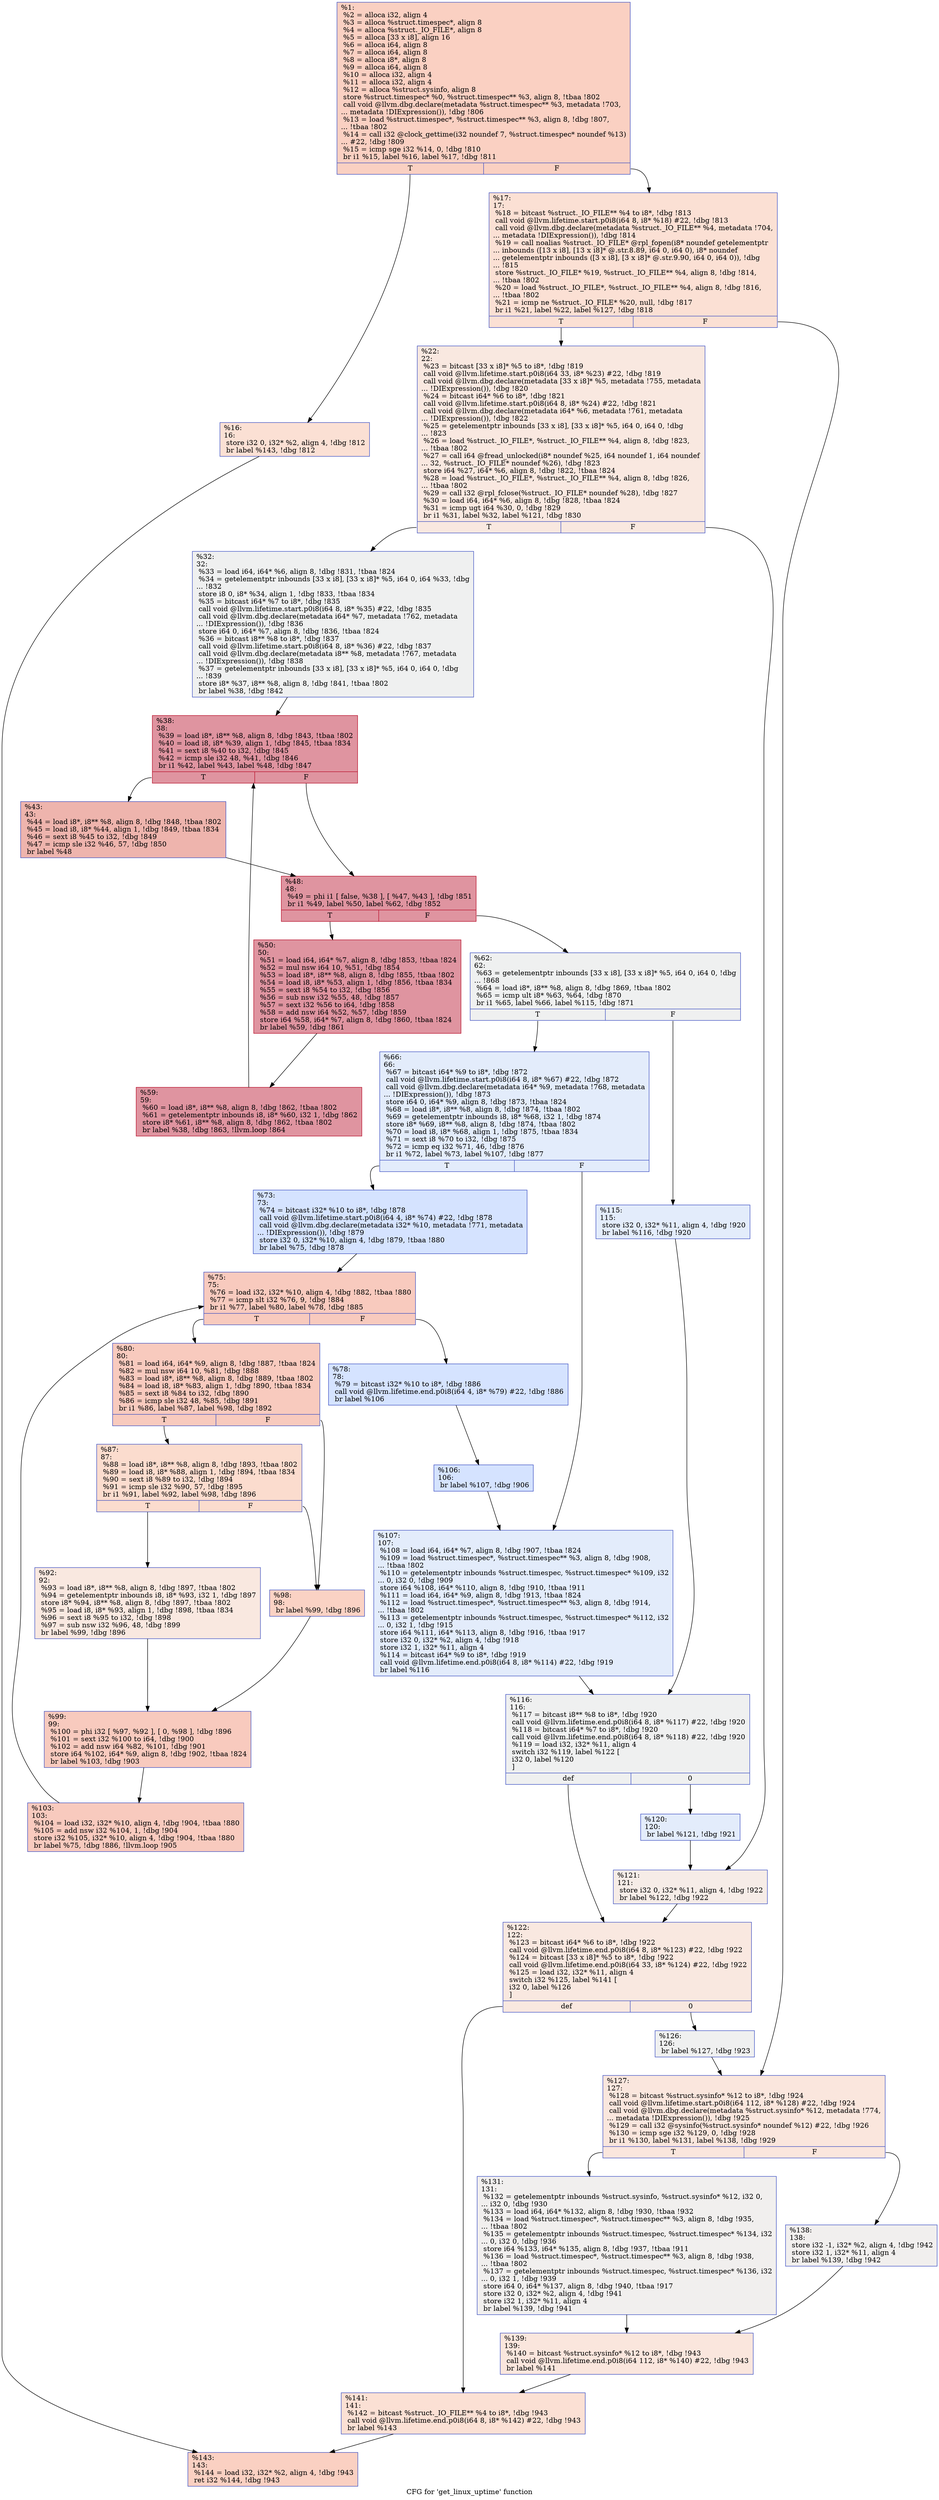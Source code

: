 digraph "CFG for 'get_linux_uptime' function" {
	label="CFG for 'get_linux_uptime' function";

	Node0x1d1f120 [shape=record,color="#3d50c3ff", style=filled, fillcolor="#f3947570",label="{%1:\l  %2 = alloca i32, align 4\l  %3 = alloca %struct.timespec*, align 8\l  %4 = alloca %struct._IO_FILE*, align 8\l  %5 = alloca [33 x i8], align 16\l  %6 = alloca i64, align 8\l  %7 = alloca i64, align 8\l  %8 = alloca i8*, align 8\l  %9 = alloca i64, align 8\l  %10 = alloca i32, align 4\l  %11 = alloca i32, align 4\l  %12 = alloca %struct.sysinfo, align 8\l  store %struct.timespec* %0, %struct.timespec** %3, align 8, !tbaa !802\l  call void @llvm.dbg.declare(metadata %struct.timespec** %3, metadata !703,\l... metadata !DIExpression()), !dbg !806\l  %13 = load %struct.timespec*, %struct.timespec** %3, align 8, !dbg !807,\l... !tbaa !802\l  %14 = call i32 @clock_gettime(i32 noundef 7, %struct.timespec* noundef %13)\l... #22, !dbg !809\l  %15 = icmp sge i32 %14, 0, !dbg !810\l  br i1 %15, label %16, label %17, !dbg !811\l|{<s0>T|<s1>F}}"];
	Node0x1d1f120:s0 -> Node0x1d1f290;
	Node0x1d1f120:s1 -> Node0x1d1f2e0;
	Node0x1d1f290 [shape=record,color="#3d50c3ff", style=filled, fillcolor="#f7b99e70",label="{%16:\l16:                                               \l  store i32 0, i32* %2, align 4, !dbg !812\l  br label %143, !dbg !812\l}"];
	Node0x1d1f290 -> Node0x1d1fce0;
	Node0x1d1f2e0 [shape=record,color="#3d50c3ff", style=filled, fillcolor="#f7b99e70",label="{%17:\l17:                                               \l  %18 = bitcast %struct._IO_FILE** %4 to i8*, !dbg !813\l  call void @llvm.lifetime.start.p0i8(i64 8, i8* %18) #22, !dbg !813\l  call void @llvm.dbg.declare(metadata %struct._IO_FILE** %4, metadata !704,\l... metadata !DIExpression()), !dbg !814\l  %19 = call noalias %struct._IO_FILE* @rpl_fopen(i8* noundef getelementptr\l... inbounds ([13 x i8], [13 x i8]* @.str.8.89, i64 0, i64 0), i8* noundef\l... getelementptr inbounds ([3 x i8], [3 x i8]* @.str.9.90, i64 0, i64 0)), !dbg\l... !815\l  store %struct._IO_FILE* %19, %struct._IO_FILE** %4, align 8, !dbg !814,\l... !tbaa !802\l  %20 = load %struct._IO_FILE*, %struct._IO_FILE** %4, align 8, !dbg !816,\l... !tbaa !802\l  %21 = icmp ne %struct._IO_FILE* %20, null, !dbg !817\l  br i1 %21, label %22, label %127, !dbg !818\l|{<s0>T|<s1>F}}"];
	Node0x1d1f2e0:s0 -> Node0x1d1f330;
	Node0x1d1f2e0:s1 -> Node0x1d1fb50;
	Node0x1d1f330 [shape=record,color="#3d50c3ff", style=filled, fillcolor="#f1ccb870",label="{%22:\l22:                                               \l  %23 = bitcast [33 x i8]* %5 to i8*, !dbg !819\l  call void @llvm.lifetime.start.p0i8(i64 33, i8* %23) #22, !dbg !819\l  call void @llvm.dbg.declare(metadata [33 x i8]* %5, metadata !755, metadata\l... !DIExpression()), !dbg !820\l  %24 = bitcast i64* %6 to i8*, !dbg !821\l  call void @llvm.lifetime.start.p0i8(i64 8, i8* %24) #22, !dbg !821\l  call void @llvm.dbg.declare(metadata i64* %6, metadata !761, metadata\l... !DIExpression()), !dbg !822\l  %25 = getelementptr inbounds [33 x i8], [33 x i8]* %5, i64 0, i64 0, !dbg\l... !823\l  %26 = load %struct._IO_FILE*, %struct._IO_FILE** %4, align 8, !dbg !823,\l... !tbaa !802\l  %27 = call i64 @fread_unlocked(i8* noundef %25, i64 noundef 1, i64 noundef\l... 32, %struct._IO_FILE* noundef %26), !dbg !823\l  store i64 %27, i64* %6, align 8, !dbg !822, !tbaa !824\l  %28 = load %struct._IO_FILE*, %struct._IO_FILE** %4, align 8, !dbg !826,\l... !tbaa !802\l  %29 = call i32 @rpl_fclose(%struct._IO_FILE* noundef %28), !dbg !827\l  %30 = load i64, i64* %6, align 8, !dbg !828, !tbaa !824\l  %31 = icmp ugt i64 %30, 0, !dbg !829\l  br i1 %31, label %32, label %121, !dbg !830\l|{<s0>T|<s1>F}}"];
	Node0x1d1f330:s0 -> Node0x1d1f380;
	Node0x1d1f330:s1 -> Node0x1d1fa60;
	Node0x1d1f380 [shape=record,color="#3d50c3ff", style=filled, fillcolor="#dbdcde70",label="{%32:\l32:                                               \l  %33 = load i64, i64* %6, align 8, !dbg !831, !tbaa !824\l  %34 = getelementptr inbounds [33 x i8], [33 x i8]* %5, i64 0, i64 %33, !dbg\l... !832\l  store i8 0, i8* %34, align 1, !dbg !833, !tbaa !834\l  %35 = bitcast i64* %7 to i8*, !dbg !835\l  call void @llvm.lifetime.start.p0i8(i64 8, i8* %35) #22, !dbg !835\l  call void @llvm.dbg.declare(metadata i64* %7, metadata !762, metadata\l... !DIExpression()), !dbg !836\l  store i64 0, i64* %7, align 8, !dbg !836, !tbaa !824\l  %36 = bitcast i8** %8 to i8*, !dbg !837\l  call void @llvm.lifetime.start.p0i8(i64 8, i8* %36) #22, !dbg !837\l  call void @llvm.dbg.declare(metadata i8** %8, metadata !767, metadata\l... !DIExpression()), !dbg !838\l  %37 = getelementptr inbounds [33 x i8], [33 x i8]* %5, i64 0, i64 0, !dbg\l... !839\l  store i8* %37, i8** %8, align 8, !dbg !841, !tbaa !802\l  br label %38, !dbg !842\l}"];
	Node0x1d1f380 -> Node0x1d1f3d0;
	Node0x1d1f3d0 [shape=record,color="#b70d28ff", style=filled, fillcolor="#b70d2870",label="{%38:\l38:                                               \l  %39 = load i8*, i8** %8, align 8, !dbg !843, !tbaa !802\l  %40 = load i8, i8* %39, align 1, !dbg !845, !tbaa !834\l  %41 = sext i8 %40 to i32, !dbg !845\l  %42 = icmp sle i32 48, %41, !dbg !846\l  br i1 %42, label %43, label %48, !dbg !847\l|{<s0>T|<s1>F}}"];
	Node0x1d1f3d0:s0 -> Node0x1d1f420;
	Node0x1d1f3d0:s1 -> Node0x1d1f470;
	Node0x1d1f420 [shape=record,color="#3d50c3ff", style=filled, fillcolor="#d8564670",label="{%43:\l43:                                               \l  %44 = load i8*, i8** %8, align 8, !dbg !848, !tbaa !802\l  %45 = load i8, i8* %44, align 1, !dbg !849, !tbaa !834\l  %46 = sext i8 %45 to i32, !dbg !849\l  %47 = icmp sle i32 %46, 57, !dbg !850\l  br label %48\l}"];
	Node0x1d1f420 -> Node0x1d1f470;
	Node0x1d1f470 [shape=record,color="#b70d28ff", style=filled, fillcolor="#b70d2870",label="{%48:\l48:                                               \l  %49 = phi i1 [ false, %38 ], [ %47, %43 ], !dbg !851\l  br i1 %49, label %50, label %62, !dbg !852\l|{<s0>T|<s1>F}}"];
	Node0x1d1f470:s0 -> Node0x1d1f4c0;
	Node0x1d1f470:s1 -> Node0x1d1f560;
	Node0x1d1f4c0 [shape=record,color="#b70d28ff", style=filled, fillcolor="#b70d2870",label="{%50:\l50:                                               \l  %51 = load i64, i64* %7, align 8, !dbg !853, !tbaa !824\l  %52 = mul nsw i64 10, %51, !dbg !854\l  %53 = load i8*, i8** %8, align 8, !dbg !855, !tbaa !802\l  %54 = load i8, i8* %53, align 1, !dbg !856, !tbaa !834\l  %55 = sext i8 %54 to i32, !dbg !856\l  %56 = sub nsw i32 %55, 48, !dbg !857\l  %57 = sext i32 %56 to i64, !dbg !858\l  %58 = add nsw i64 %52, %57, !dbg !859\l  store i64 %58, i64* %7, align 8, !dbg !860, !tbaa !824\l  br label %59, !dbg !861\l}"];
	Node0x1d1f4c0 -> Node0x1d1f510;
	Node0x1d1f510 [shape=record,color="#b70d28ff", style=filled, fillcolor="#b70d2870",label="{%59:\l59:                                               \l  %60 = load i8*, i8** %8, align 8, !dbg !862, !tbaa !802\l  %61 = getelementptr inbounds i8, i8* %60, i32 1, !dbg !862\l  store i8* %61, i8** %8, align 8, !dbg !862, !tbaa !802\l  br label %38, !dbg !863, !llvm.loop !864\l}"];
	Node0x1d1f510 -> Node0x1d1f3d0;
	Node0x1d1f560 [shape=record,color="#3d50c3ff", style=filled, fillcolor="#dbdcde70",label="{%62:\l62:                                               \l  %63 = getelementptr inbounds [33 x i8], [33 x i8]* %5, i64 0, i64 0, !dbg\l... !868\l  %64 = load i8*, i8** %8, align 8, !dbg !869, !tbaa !802\l  %65 = icmp ult i8* %63, %64, !dbg !870\l  br i1 %65, label %66, label %115, !dbg !871\l|{<s0>T|<s1>F}}"];
	Node0x1d1f560:s0 -> Node0x1d1f5b0;
	Node0x1d1f560:s1 -> Node0x1d1f970;
	Node0x1d1f5b0 [shape=record,color="#3d50c3ff", style=filled, fillcolor="#bfd3f670",label="{%66:\l66:                                               \l  %67 = bitcast i64* %9 to i8*, !dbg !872\l  call void @llvm.lifetime.start.p0i8(i64 8, i8* %67) #22, !dbg !872\l  call void @llvm.dbg.declare(metadata i64* %9, metadata !768, metadata\l... !DIExpression()), !dbg !873\l  store i64 0, i64* %9, align 8, !dbg !873, !tbaa !824\l  %68 = load i8*, i8** %8, align 8, !dbg !874, !tbaa !802\l  %69 = getelementptr inbounds i8, i8* %68, i32 1, !dbg !874\l  store i8* %69, i8** %8, align 8, !dbg !874, !tbaa !802\l  %70 = load i8, i8* %68, align 1, !dbg !875, !tbaa !834\l  %71 = sext i8 %70 to i32, !dbg !875\l  %72 = icmp eq i32 %71, 46, !dbg !876\l  br i1 %72, label %73, label %107, !dbg !877\l|{<s0>T|<s1>F}}"];
	Node0x1d1f5b0:s0 -> Node0x1d1f600;
	Node0x1d1f5b0:s1 -> Node0x1d1f920;
	Node0x1d1f600 [shape=record,color="#3d50c3ff", style=filled, fillcolor="#a1c0ff70",label="{%73:\l73:                                               \l  %74 = bitcast i32* %10 to i8*, !dbg !878\l  call void @llvm.lifetime.start.p0i8(i64 4, i8* %74) #22, !dbg !878\l  call void @llvm.dbg.declare(metadata i32* %10, metadata !771, metadata\l... !DIExpression()), !dbg !879\l  store i32 0, i32* %10, align 4, !dbg !879, !tbaa !880\l  br label %75, !dbg !878\l}"];
	Node0x1d1f600 -> Node0x1d1f650;
	Node0x1d1f650 [shape=record,color="#3d50c3ff", style=filled, fillcolor="#ef886b70",label="{%75:\l75:                                               \l  %76 = load i32, i32* %10, align 4, !dbg !882, !tbaa !880\l  %77 = icmp slt i32 %76, 9, !dbg !884\l  br i1 %77, label %80, label %78, !dbg !885\l|{<s0>T|<s1>F}}"];
	Node0x1d1f650:s0 -> Node0x1d1f6f0;
	Node0x1d1f650:s1 -> Node0x1d1f6a0;
	Node0x1d1f6a0 [shape=record,color="#3d50c3ff", style=filled, fillcolor="#a1c0ff70",label="{%78:\l78:                                               \l  %79 = bitcast i32* %10 to i8*, !dbg !886\l  call void @llvm.lifetime.end.p0i8(i64 4, i8* %79) #22, !dbg !886\l  br label %106\l}"];
	Node0x1d1f6a0 -> Node0x1d1f8d0;
	Node0x1d1f6f0 [shape=record,color="#3d50c3ff", style=filled, fillcolor="#ef886b70",label="{%80:\l80:                                               \l  %81 = load i64, i64* %9, align 8, !dbg !887, !tbaa !824\l  %82 = mul nsw i64 10, %81, !dbg !888\l  %83 = load i8*, i8** %8, align 8, !dbg !889, !tbaa !802\l  %84 = load i8, i8* %83, align 1, !dbg !890, !tbaa !834\l  %85 = sext i8 %84 to i32, !dbg !890\l  %86 = icmp sle i32 48, %85, !dbg !891\l  br i1 %86, label %87, label %98, !dbg !892\l|{<s0>T|<s1>F}}"];
	Node0x1d1f6f0:s0 -> Node0x1d1f740;
	Node0x1d1f6f0:s1 -> Node0x1d1f7e0;
	Node0x1d1f740 [shape=record,color="#3d50c3ff", style=filled, fillcolor="#f7af9170",label="{%87:\l87:                                               \l  %88 = load i8*, i8** %8, align 8, !dbg !893, !tbaa !802\l  %89 = load i8, i8* %88, align 1, !dbg !894, !tbaa !834\l  %90 = sext i8 %89 to i32, !dbg !894\l  %91 = icmp sle i32 %90, 57, !dbg !895\l  br i1 %91, label %92, label %98, !dbg !896\l|{<s0>T|<s1>F}}"];
	Node0x1d1f740:s0 -> Node0x1d1f790;
	Node0x1d1f740:s1 -> Node0x1d1f7e0;
	Node0x1d1f790 [shape=record,color="#3d50c3ff", style=filled, fillcolor="#f1ccb870",label="{%92:\l92:                                               \l  %93 = load i8*, i8** %8, align 8, !dbg !897, !tbaa !802\l  %94 = getelementptr inbounds i8, i8* %93, i32 1, !dbg !897\l  store i8* %94, i8** %8, align 8, !dbg !897, !tbaa !802\l  %95 = load i8, i8* %93, align 1, !dbg !898, !tbaa !834\l  %96 = sext i8 %95 to i32, !dbg !898\l  %97 = sub nsw i32 %96, 48, !dbg !899\l  br label %99, !dbg !896\l}"];
	Node0x1d1f790 -> Node0x1d1f830;
	Node0x1d1f7e0 [shape=record,color="#3d50c3ff", style=filled, fillcolor="#f4987a70",label="{%98:\l98:                                               \l  br label %99, !dbg !896\l}"];
	Node0x1d1f7e0 -> Node0x1d1f830;
	Node0x1d1f830 [shape=record,color="#3d50c3ff", style=filled, fillcolor="#ef886b70",label="{%99:\l99:                                               \l  %100 = phi i32 [ %97, %92 ], [ 0, %98 ], !dbg !896\l  %101 = sext i32 %100 to i64, !dbg !900\l  %102 = add nsw i64 %82, %101, !dbg !901\l  store i64 %102, i64* %9, align 8, !dbg !902, !tbaa !824\l  br label %103, !dbg !903\l}"];
	Node0x1d1f830 -> Node0x1d1f880;
	Node0x1d1f880 [shape=record,color="#3d50c3ff", style=filled, fillcolor="#ef886b70",label="{%103:\l103:                                              \l  %104 = load i32, i32* %10, align 4, !dbg !904, !tbaa !880\l  %105 = add nsw i32 %104, 1, !dbg !904\l  store i32 %105, i32* %10, align 4, !dbg !904, !tbaa !880\l  br label %75, !dbg !886, !llvm.loop !905\l}"];
	Node0x1d1f880 -> Node0x1d1f650;
	Node0x1d1f8d0 [shape=record,color="#3d50c3ff", style=filled, fillcolor="#a1c0ff70",label="{%106:\l106:                                              \l  br label %107, !dbg !906\l}"];
	Node0x1d1f8d0 -> Node0x1d1f920;
	Node0x1d1f920 [shape=record,color="#3d50c3ff", style=filled, fillcolor="#bfd3f670",label="{%107:\l107:                                              \l  %108 = load i64, i64* %7, align 8, !dbg !907, !tbaa !824\l  %109 = load %struct.timespec*, %struct.timespec** %3, align 8, !dbg !908,\l... !tbaa !802\l  %110 = getelementptr inbounds %struct.timespec, %struct.timespec* %109, i32\l... 0, i32 0, !dbg !909\l  store i64 %108, i64* %110, align 8, !dbg !910, !tbaa !911\l  %111 = load i64, i64* %9, align 8, !dbg !913, !tbaa !824\l  %112 = load %struct.timespec*, %struct.timespec** %3, align 8, !dbg !914,\l... !tbaa !802\l  %113 = getelementptr inbounds %struct.timespec, %struct.timespec* %112, i32\l... 0, i32 1, !dbg !915\l  store i64 %111, i64* %113, align 8, !dbg !916, !tbaa !917\l  store i32 0, i32* %2, align 4, !dbg !918\l  store i32 1, i32* %11, align 4\l  %114 = bitcast i64* %9 to i8*, !dbg !919\l  call void @llvm.lifetime.end.p0i8(i64 8, i8* %114) #22, !dbg !919\l  br label %116\l}"];
	Node0x1d1f920 -> Node0x1d1f9c0;
	Node0x1d1f970 [shape=record,color="#3d50c3ff", style=filled, fillcolor="#bfd3f670",label="{%115:\l115:                                              \l  store i32 0, i32* %11, align 4, !dbg !920\l  br label %116, !dbg !920\l}"];
	Node0x1d1f970 -> Node0x1d1f9c0;
	Node0x1d1f9c0 [shape=record,color="#3d50c3ff", style=filled, fillcolor="#dbdcde70",label="{%116:\l116:                                              \l  %117 = bitcast i8** %8 to i8*, !dbg !920\l  call void @llvm.lifetime.end.p0i8(i64 8, i8* %117) #22, !dbg !920\l  %118 = bitcast i64* %7 to i8*, !dbg !920\l  call void @llvm.lifetime.end.p0i8(i64 8, i8* %118) #22, !dbg !920\l  %119 = load i32, i32* %11, align 4\l  switch i32 %119, label %122 [\l    i32 0, label %120\l  ]\l|{<s0>def|<s1>0}}"];
	Node0x1d1f9c0:s0 -> Node0x1d1fab0;
	Node0x1d1f9c0:s1 -> Node0x1d1fa10;
	Node0x1d1fa10 [shape=record,color="#3d50c3ff", style=filled, fillcolor="#bfd3f670",label="{%120:\l120:                                              \l  br label %121, !dbg !921\l}"];
	Node0x1d1fa10 -> Node0x1d1fa60;
	Node0x1d1fa60 [shape=record,color="#3d50c3ff", style=filled, fillcolor="#ead5c970",label="{%121:\l121:                                              \l  store i32 0, i32* %11, align 4, !dbg !922\l  br label %122, !dbg !922\l}"];
	Node0x1d1fa60 -> Node0x1d1fab0;
	Node0x1d1fab0 [shape=record,color="#3d50c3ff", style=filled, fillcolor="#f1ccb870",label="{%122:\l122:                                              \l  %123 = bitcast i64* %6 to i8*, !dbg !922\l  call void @llvm.lifetime.end.p0i8(i64 8, i8* %123) #22, !dbg !922\l  %124 = bitcast [33 x i8]* %5 to i8*, !dbg !922\l  call void @llvm.lifetime.end.p0i8(i64 33, i8* %124) #22, !dbg !922\l  %125 = load i32, i32* %11, align 4\l  switch i32 %125, label %141 [\l    i32 0, label %126\l  ]\l|{<s0>def|<s1>0}}"];
	Node0x1d1fab0:s0 -> Node0x1d1fc90;
	Node0x1d1fab0:s1 -> Node0x1d1fb00;
	Node0x1d1fb00 [shape=record,color="#3d50c3ff", style=filled, fillcolor="#dbdcde70",label="{%126:\l126:                                              \l  br label %127, !dbg !923\l}"];
	Node0x1d1fb00 -> Node0x1d1fb50;
	Node0x1d1fb50 [shape=record,color="#3d50c3ff", style=filled, fillcolor="#f3c7b170",label="{%127:\l127:                                              \l  %128 = bitcast %struct.sysinfo* %12 to i8*, !dbg !924\l  call void @llvm.lifetime.start.p0i8(i64 112, i8* %128) #22, !dbg !924\l  call void @llvm.dbg.declare(metadata %struct.sysinfo* %12, metadata !774,\l... metadata !DIExpression()), !dbg !925\l  %129 = call i32 @sysinfo(%struct.sysinfo* noundef %12) #22, !dbg !926\l  %130 = icmp sge i32 %129, 0, !dbg !928\l  br i1 %130, label %131, label %138, !dbg !929\l|{<s0>T|<s1>F}}"];
	Node0x1d1fb50:s0 -> Node0x1d1fba0;
	Node0x1d1fb50:s1 -> Node0x1d1fbf0;
	Node0x1d1fba0 [shape=record,color="#3d50c3ff", style=filled, fillcolor="#e0dbd870",label="{%131:\l131:                                              \l  %132 = getelementptr inbounds %struct.sysinfo, %struct.sysinfo* %12, i32 0,\l... i32 0, !dbg !930\l  %133 = load i64, i64* %132, align 8, !dbg !930, !tbaa !932\l  %134 = load %struct.timespec*, %struct.timespec** %3, align 8, !dbg !935,\l... !tbaa !802\l  %135 = getelementptr inbounds %struct.timespec, %struct.timespec* %134, i32\l... 0, i32 0, !dbg !936\l  store i64 %133, i64* %135, align 8, !dbg !937, !tbaa !911\l  %136 = load %struct.timespec*, %struct.timespec** %3, align 8, !dbg !938,\l... !tbaa !802\l  %137 = getelementptr inbounds %struct.timespec, %struct.timespec* %136, i32\l... 0, i32 1, !dbg !939\l  store i64 0, i64* %137, align 8, !dbg !940, !tbaa !917\l  store i32 0, i32* %2, align 4, !dbg !941\l  store i32 1, i32* %11, align 4\l  br label %139, !dbg !941\l}"];
	Node0x1d1fba0 -> Node0x1d1fc40;
	Node0x1d1fbf0 [shape=record,color="#3d50c3ff", style=filled, fillcolor="#e0dbd870",label="{%138:\l138:                                              \l  store i32 -1, i32* %2, align 4, !dbg !942\l  store i32 1, i32* %11, align 4\l  br label %139, !dbg !942\l}"];
	Node0x1d1fbf0 -> Node0x1d1fc40;
	Node0x1d1fc40 [shape=record,color="#3d50c3ff", style=filled, fillcolor="#f3c7b170",label="{%139:\l139:                                              \l  %140 = bitcast %struct.sysinfo* %12 to i8*, !dbg !943\l  call void @llvm.lifetime.end.p0i8(i64 112, i8* %140) #22, !dbg !943\l  br label %141\l}"];
	Node0x1d1fc40 -> Node0x1d1fc90;
	Node0x1d1fc90 [shape=record,color="#3d50c3ff", style=filled, fillcolor="#f7b99e70",label="{%141:\l141:                                              \l  %142 = bitcast %struct._IO_FILE** %4 to i8*, !dbg !943\l  call void @llvm.lifetime.end.p0i8(i64 8, i8* %142) #22, !dbg !943\l  br label %143\l}"];
	Node0x1d1fc90 -> Node0x1d1fce0;
	Node0x1d1fce0 [shape=record,color="#3d50c3ff", style=filled, fillcolor="#f3947570",label="{%143:\l143:                                              \l  %144 = load i32, i32* %2, align 4, !dbg !943\l  ret i32 %144, !dbg !943\l}"];
}
